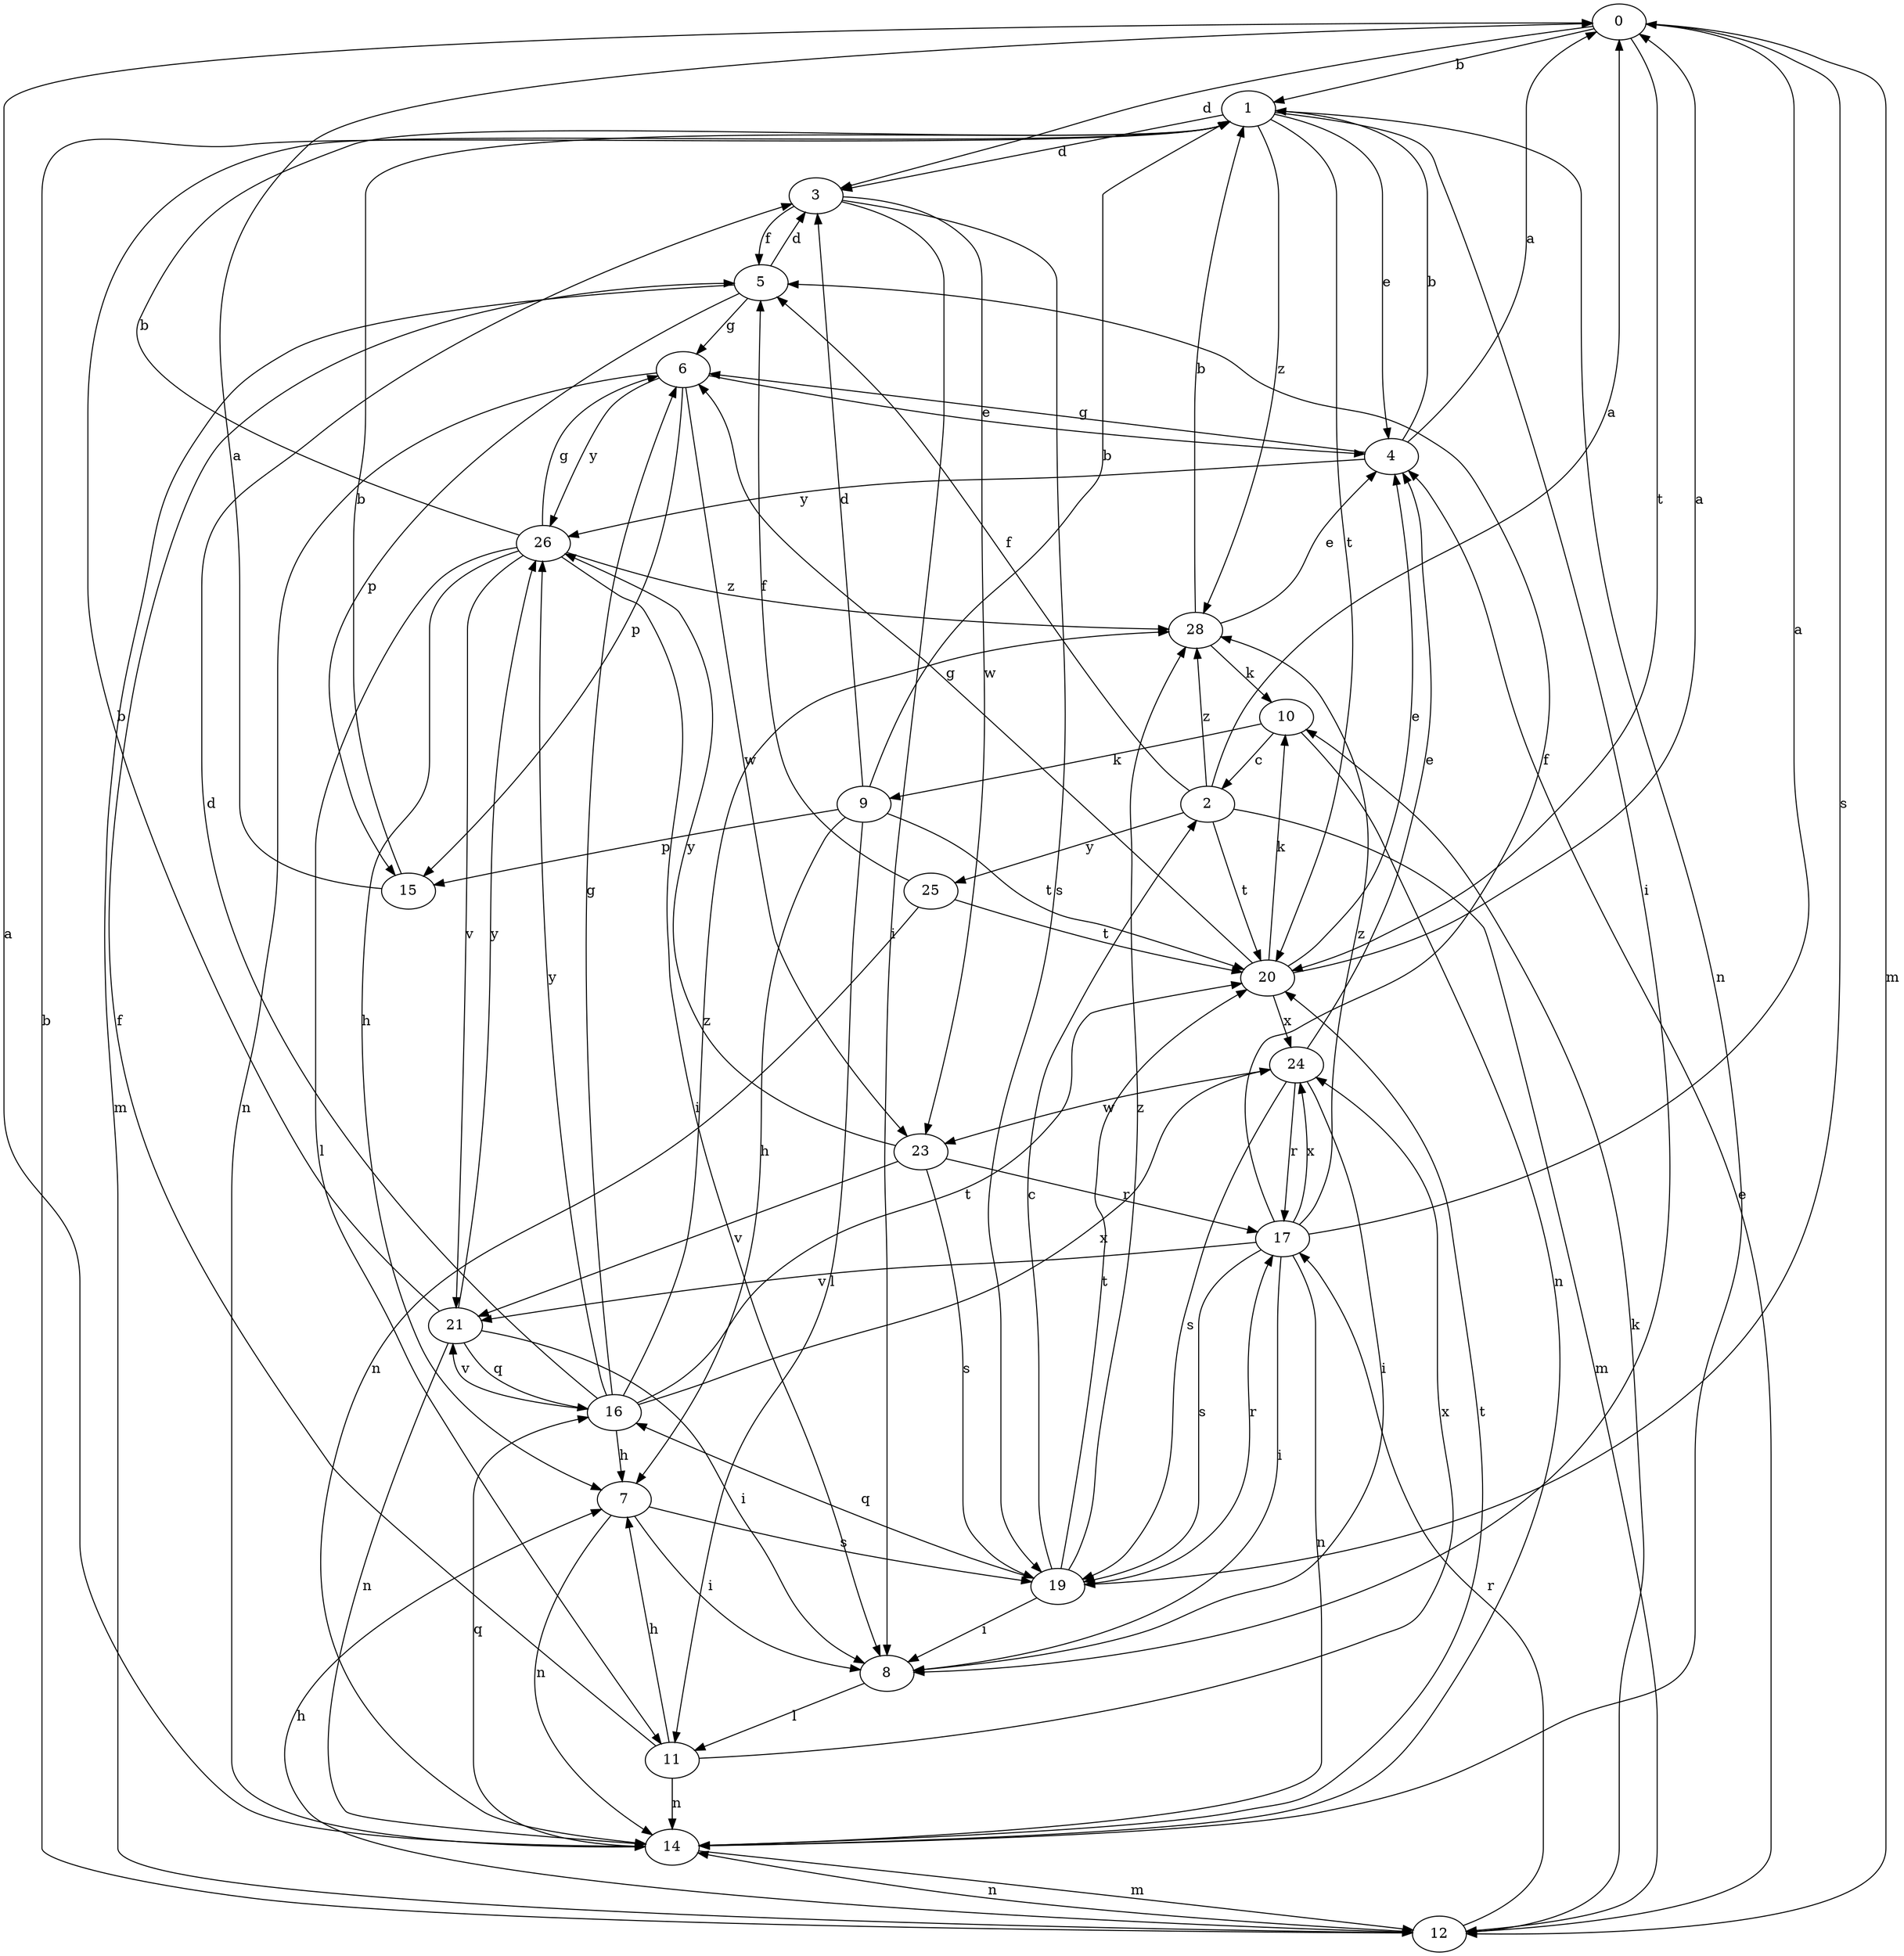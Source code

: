 strict digraph  {
0;
1;
2;
3;
4;
5;
6;
7;
8;
9;
10;
11;
12;
14;
15;
16;
17;
19;
20;
21;
23;
24;
25;
26;
28;
0 -> 1  [label=b];
0 -> 3  [label=d];
0 -> 12  [label=m];
0 -> 19  [label=s];
0 -> 20  [label=t];
1 -> 3  [label=d];
1 -> 4  [label=e];
1 -> 8  [label=i];
1 -> 14  [label=n];
1 -> 20  [label=t];
1 -> 28  [label=z];
2 -> 0  [label=a];
2 -> 5  [label=f];
2 -> 12  [label=m];
2 -> 20  [label=t];
2 -> 25  [label=y];
2 -> 28  [label=z];
3 -> 5  [label=f];
3 -> 8  [label=i];
3 -> 19  [label=s];
3 -> 23  [label=w];
4 -> 0  [label=a];
4 -> 1  [label=b];
4 -> 6  [label=g];
4 -> 26  [label=y];
5 -> 3  [label=d];
5 -> 6  [label=g];
5 -> 12  [label=m];
5 -> 15  [label=p];
6 -> 4  [label=e];
6 -> 14  [label=n];
6 -> 15  [label=p];
6 -> 23  [label=w];
6 -> 26  [label=y];
7 -> 8  [label=i];
7 -> 14  [label=n];
7 -> 19  [label=s];
8 -> 11  [label=l];
9 -> 1  [label=b];
9 -> 3  [label=d];
9 -> 7  [label=h];
9 -> 11  [label=l];
9 -> 15  [label=p];
9 -> 20  [label=t];
10 -> 2  [label=c];
10 -> 9  [label=k];
10 -> 14  [label=n];
11 -> 5  [label=f];
11 -> 7  [label=h];
11 -> 14  [label=n];
11 -> 24  [label=x];
12 -> 1  [label=b];
12 -> 4  [label=e];
12 -> 7  [label=h];
12 -> 10  [label=k];
12 -> 14  [label=n];
12 -> 17  [label=r];
14 -> 0  [label=a];
14 -> 12  [label=m];
14 -> 16  [label=q];
14 -> 20  [label=t];
15 -> 0  [label=a];
15 -> 1  [label=b];
16 -> 3  [label=d];
16 -> 6  [label=g];
16 -> 7  [label=h];
16 -> 20  [label=t];
16 -> 21  [label=v];
16 -> 24  [label=x];
16 -> 26  [label=y];
16 -> 28  [label=z];
17 -> 0  [label=a];
17 -> 5  [label=f];
17 -> 8  [label=i];
17 -> 14  [label=n];
17 -> 19  [label=s];
17 -> 21  [label=v];
17 -> 24  [label=x];
17 -> 28  [label=z];
19 -> 2  [label=c];
19 -> 8  [label=i];
19 -> 16  [label=q];
19 -> 17  [label=r];
19 -> 20  [label=t];
19 -> 28  [label=z];
20 -> 0  [label=a];
20 -> 4  [label=e];
20 -> 6  [label=g];
20 -> 10  [label=k];
20 -> 24  [label=x];
21 -> 1  [label=b];
21 -> 8  [label=i];
21 -> 14  [label=n];
21 -> 16  [label=q];
21 -> 26  [label=y];
23 -> 17  [label=r];
23 -> 19  [label=s];
23 -> 21  [label=v];
23 -> 26  [label=y];
24 -> 4  [label=e];
24 -> 8  [label=i];
24 -> 17  [label=r];
24 -> 19  [label=s];
24 -> 23  [label=w];
25 -> 5  [label=f];
25 -> 14  [label=n];
25 -> 20  [label=t];
26 -> 1  [label=b];
26 -> 6  [label=g];
26 -> 7  [label=h];
26 -> 8  [label=i];
26 -> 11  [label=l];
26 -> 21  [label=v];
26 -> 28  [label=z];
28 -> 1  [label=b];
28 -> 4  [label=e];
28 -> 10  [label=k];
}
